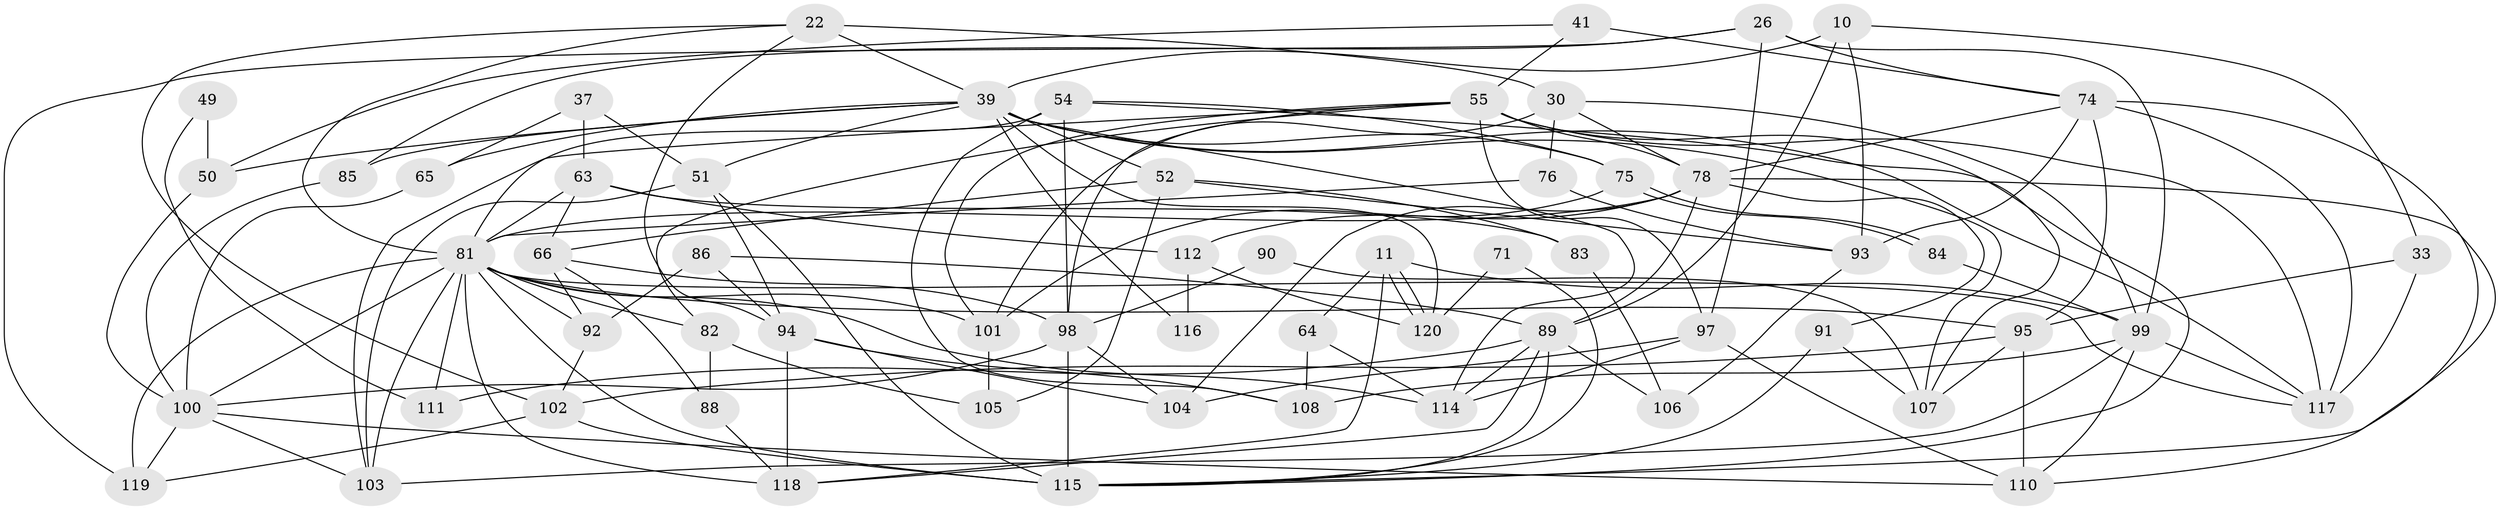 // original degree distribution, {5: 0.225, 4: 0.175, 3: 0.31666666666666665, 2: 0.13333333333333333, 7: 0.03333333333333333, 6: 0.10833333333333334, 9: 0.008333333333333333}
// Generated by graph-tools (version 1.1) at 2025/50/03/09/25 04:50:42]
// undirected, 60 vertices, 149 edges
graph export_dot {
graph [start="1"]
  node [color=gray90,style=filled];
  10;
  11;
  22 [super="+9"];
  26 [super="+2"];
  30;
  33;
  37 [super="+24"];
  39 [super="+4+28"];
  41 [super="+8"];
  49;
  50;
  51;
  52;
  54 [super="+40"];
  55 [super="+1"];
  63;
  64;
  65;
  66;
  71;
  74 [super="+17"];
  75;
  76;
  78 [super="+12+58"];
  81 [super="+60+68"];
  82;
  83 [super="+6"];
  84;
  85;
  86;
  88;
  89 [super="+43+72"];
  90;
  91;
  92 [super="+25"];
  93 [super="+21"];
  94 [super="+46"];
  95 [super="+18+36+73"];
  97 [super="+87"];
  98 [super="+27"];
  99 [super="+42"];
  100 [super="+32"];
  101 [super="+47"];
  102;
  103 [super="+53"];
  104 [super="+23+45"];
  105;
  106;
  107;
  108;
  110 [super="+79"];
  111;
  112;
  114 [super="+109"];
  115 [super="+96+80+77"];
  116;
  117 [super="+69+59"];
  118 [super="+19"];
  119 [super="+61+113"];
  120;
  10 -- 93;
  10 -- 33;
  10 -- 89 [weight=2];
  10 -- 39;
  11 -- 120;
  11 -- 120;
  11 -- 64;
  11 -- 99;
  11 -- 118;
  22 -- 30 [weight=2];
  22 -- 102;
  22 -- 39;
  22 -- 81;
  22 -- 94;
  26 -- 74;
  26 -- 97;
  26 -- 99 [weight=2];
  26 -- 85;
  26 -- 119;
  30 -- 76;
  30 -- 99;
  30 -- 78;
  30 -- 101;
  33 -- 95;
  33 -- 117;
  37 -- 65;
  37 -- 51 [weight=2];
  37 -- 63;
  39 -- 50;
  39 -- 85;
  39 -- 116;
  39 -- 65 [weight=2];
  39 -- 51;
  39 -- 52 [weight=2];
  39 -- 107;
  39 -- 75;
  39 -- 114;
  39 -- 120;
  39 -- 117;
  41 -- 50;
  41 -- 55;
  41 -- 74 [weight=2];
  49 -- 111;
  49 -- 50;
  50 -- 100;
  51 -- 103;
  51 -- 115;
  51 -- 94;
  52 -- 66;
  52 -- 105;
  52 -- 83;
  52 -- 93;
  54 -- 75;
  54 -- 81;
  54 -- 98;
  54 -- 107;
  54 -- 108;
  55 -- 101;
  55 -- 82;
  55 -- 117 [weight=2];
  55 -- 103;
  55 -- 98;
  55 -- 115;
  55 -- 78;
  55 -- 97;
  63 -- 112;
  63 -- 66;
  63 -- 83;
  63 -- 81;
  64 -- 108;
  64 -- 114;
  65 -- 100;
  66 -- 88;
  66 -- 92;
  66 -- 98;
  71 -- 120;
  71 -- 115;
  74 -- 115;
  74 -- 78 [weight=2];
  74 -- 93;
  74 -- 95 [weight=2];
  74 -- 117;
  75 -- 84;
  75 -- 84;
  75 -- 101;
  76 -- 93;
  76 -- 81;
  78 -- 91;
  78 -- 104;
  78 -- 81 [weight=3];
  78 -- 112;
  78 -- 89;
  78 -- 110;
  81 -- 115 [weight=5];
  81 -- 103 [weight=3];
  81 -- 82 [weight=2];
  81 -- 92 [weight=2];
  81 -- 100;
  81 -- 101;
  81 -- 111;
  81 -- 114 [weight=2];
  81 -- 117;
  81 -- 118;
  81 -- 95 [weight=2];
  81 -- 119;
  82 -- 88;
  82 -- 105;
  83 -- 106;
  84 -- 99;
  85 -- 100;
  86 -- 92;
  86 -- 89 [weight=2];
  86 -- 94;
  88 -- 118;
  89 -- 111 [weight=2];
  89 -- 114 [weight=2];
  89 -- 106;
  89 -- 115 [weight=4];
  89 -- 118;
  90 -- 98;
  90 -- 107;
  91 -- 107;
  91 -- 115;
  92 -- 102;
  93 -- 106;
  94 -- 108;
  94 -- 118;
  94 -- 104;
  95 -- 107;
  95 -- 102;
  95 -- 110;
  97 -- 104;
  97 -- 114;
  97 -- 110;
  98 -- 100 [weight=2];
  98 -- 115 [weight=2];
  98 -- 104;
  99 -- 103;
  99 -- 108 [weight=2];
  99 -- 117;
  99 -- 110;
  100 -- 103;
  100 -- 110;
  100 -- 119;
  101 -- 105;
  102 -- 115;
  102 -- 119;
  112 -- 120;
  112 -- 116;
}
